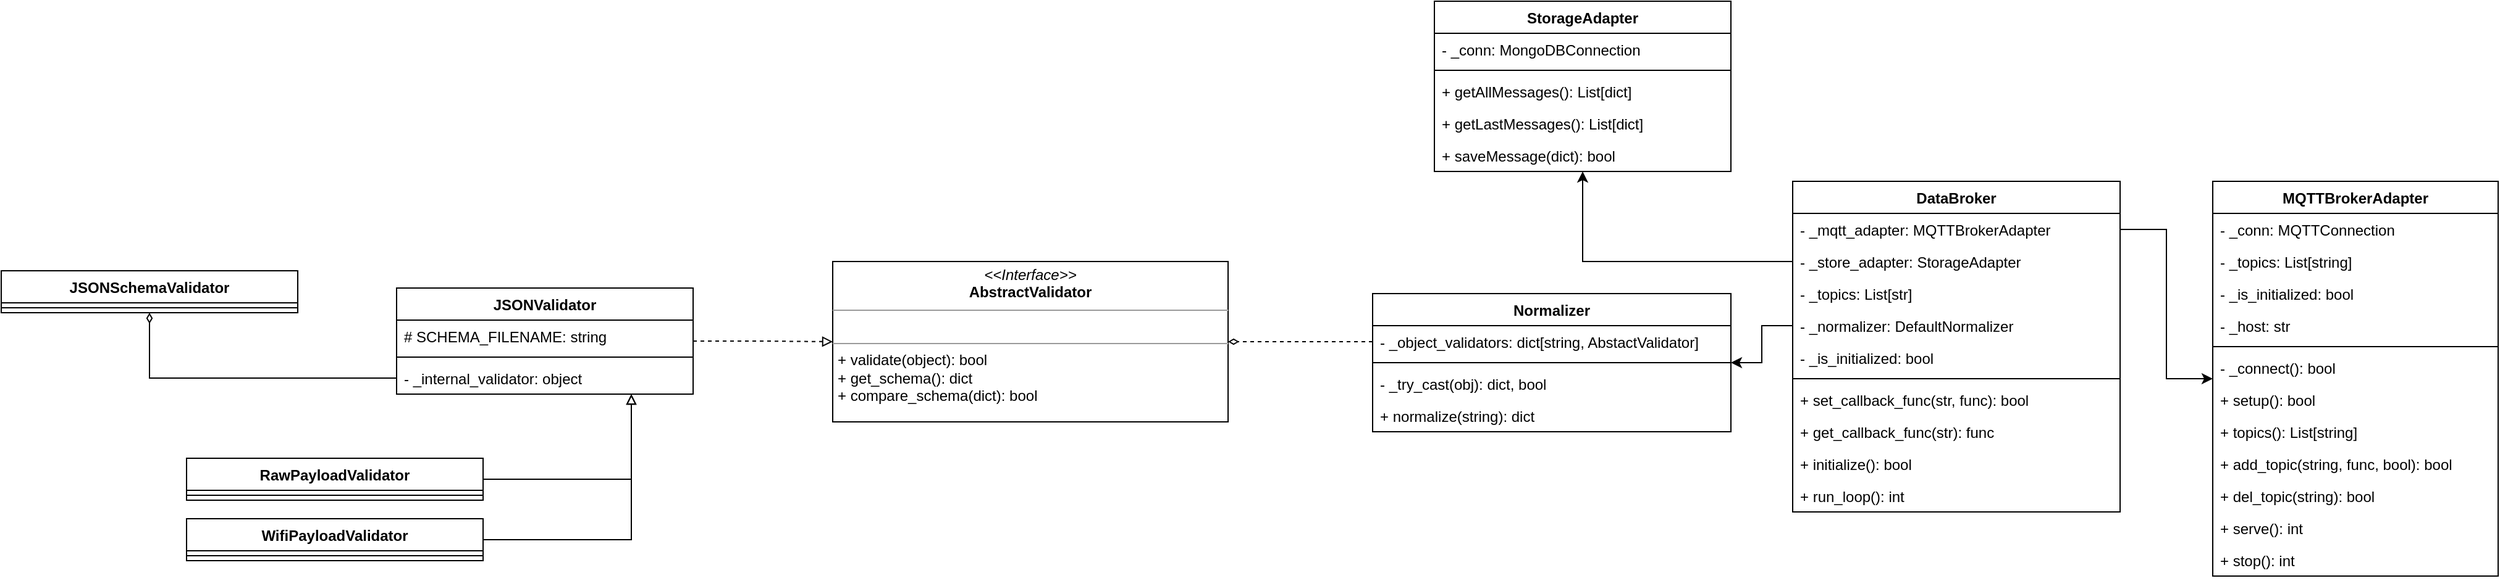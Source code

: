 <mxfile version="10.8.0" type="device"><diagram id="DZFPdz_ztI4GV9vEOH4T" name="all_classes"><mxGraphModel dx="2368" dy="819" grid="1" gridSize="10" guides="1" tooltips="1" connect="1" arrows="1" fold="1" page="1" pageScale="1" pageWidth="850" pageHeight="1100" math="0" shadow="0"><root><mxCell id="3fvJhXBKweQTrlt9AOnN-0"/><mxCell id="3fvJhXBKweQTrlt9AOnN-1" parent="3fvJhXBKweQTrlt9AOnN-0"/><mxCell id="3fvJhXBKweQTrlt9AOnN-2" value="DataBroker" style="swimlane;fontStyle=1;align=center;verticalAlign=top;childLayout=stackLayout;horizontal=1;startSize=26;horizontalStack=0;resizeParent=1;resizeParentMax=0;resizeLast=0;collapsible=1;marginBottom=0;" parent="3fvJhXBKweQTrlt9AOnN-1" vertex="1"><mxGeometry x="160" y="180" width="265" height="268" as="geometry"/></mxCell><mxCell id="YKArV5RmrtoIBr3Xbxb--21" value="- _mqtt_adapter: MQTTBrokerAdapter" style="text;strokeColor=none;fillColor=none;align=left;verticalAlign=top;spacingLeft=4;spacingRight=4;overflow=hidden;rotatable=0;points=[[0,0.5],[1,0.5]];portConstraint=eastwest;" parent="3fvJhXBKweQTrlt9AOnN-2" vertex="1"><mxGeometry y="26" width="265" height="26" as="geometry"/></mxCell><mxCell id="YKArV5RmrtoIBr3Xbxb--28" value="- _store_adapter: StorageAdapter" style="text;strokeColor=none;fillColor=none;align=left;verticalAlign=top;spacingLeft=4;spacingRight=4;overflow=hidden;rotatable=0;points=[[0,0.5],[1,0.5]];portConstraint=eastwest;" parent="3fvJhXBKweQTrlt9AOnN-2" vertex="1"><mxGeometry y="52" width="265" height="26" as="geometry"/></mxCell><mxCell id="7qmgxjor1V97-zCIX52k-4" value="- _topics: List[str]" style="text;strokeColor=none;fillColor=none;align=left;verticalAlign=top;spacingLeft=4;spacingRight=4;overflow=hidden;rotatable=0;points=[[0,0.5],[1,0.5]];portConstraint=eastwest;" parent="3fvJhXBKweQTrlt9AOnN-2" vertex="1"><mxGeometry y="78" width="265" height="26" as="geometry"/></mxCell><mxCell id="3fvJhXBKweQTrlt9AOnN-3" value="- _normalizer: DefaultNormalizer" style="text;strokeColor=none;fillColor=none;align=left;verticalAlign=top;spacingLeft=4;spacingRight=4;overflow=hidden;rotatable=0;points=[[0,0.5],[1,0.5]];portConstraint=eastwest;" parent="3fvJhXBKweQTrlt9AOnN-2" vertex="1"><mxGeometry y="104" width="265" height="26" as="geometry"/></mxCell><mxCell id="7qmgxjor1V97-zCIX52k-7" value="- _is_initialized: bool&#10;" style="text;strokeColor=none;fillColor=none;align=left;verticalAlign=top;spacingLeft=4;spacingRight=4;overflow=hidden;rotatable=0;points=[[0,0.5],[1,0.5]];portConstraint=eastwest;" parent="3fvJhXBKweQTrlt9AOnN-2" vertex="1"><mxGeometry y="130" width="265" height="26" as="geometry"/></mxCell><mxCell id="3fvJhXBKweQTrlt9AOnN-4" value="" style="line;strokeWidth=1;fillColor=none;align=left;verticalAlign=middle;spacingTop=-1;spacingLeft=3;spacingRight=3;rotatable=0;labelPosition=right;points=[];portConstraint=eastwest;" parent="3fvJhXBKweQTrlt9AOnN-2" vertex="1"><mxGeometry y="156" width="265" height="8" as="geometry"/></mxCell><mxCell id="7qmgxjor1V97-zCIX52k-8" value="+ set_callback_func(str, func): bool" style="text;strokeColor=none;fillColor=none;align=left;verticalAlign=top;spacingLeft=4;spacingRight=4;overflow=hidden;rotatable=0;points=[[0,0.5],[1,0.5]];portConstraint=eastwest;" parent="3fvJhXBKweQTrlt9AOnN-2" vertex="1"><mxGeometry y="164" width="265" height="26" as="geometry"/></mxCell><mxCell id="YKArV5RmrtoIBr3Xbxb--42" value="+ get_callback_func(str): func" style="text;strokeColor=none;fillColor=none;align=left;verticalAlign=top;spacingLeft=4;spacingRight=4;overflow=hidden;rotatable=0;points=[[0,0.5],[1,0.5]];portConstraint=eastwest;" parent="3fvJhXBKweQTrlt9AOnN-2" vertex="1"><mxGeometry y="190" width="265" height="26" as="geometry"/></mxCell><mxCell id="PxjM8JoBfaw8IO5f1kO8-0" value="+ initialize(): bool" style="text;strokeColor=none;fillColor=none;align=left;verticalAlign=top;spacingLeft=4;spacingRight=4;overflow=hidden;rotatable=0;points=[[0,0.5],[1,0.5]];portConstraint=eastwest;" parent="3fvJhXBKweQTrlt9AOnN-2" vertex="1"><mxGeometry y="216" width="265" height="26" as="geometry"/></mxCell><mxCell id="YKArV5RmrtoIBr3Xbxb--41" value="+ run_loop(): int" style="text;strokeColor=none;fillColor=none;align=left;verticalAlign=top;spacingLeft=4;spacingRight=4;overflow=hidden;rotatable=0;points=[[0,0.5],[1,0.5]];portConstraint=eastwest;" parent="3fvJhXBKweQTrlt9AOnN-2" vertex="1"><mxGeometry y="242" width="265" height="26" as="geometry"/></mxCell><mxCell id="YKArV5RmrtoIBr3Xbxb--0" value="MQTTBrokerAdapter" style="swimlane;fontStyle=1;align=center;verticalAlign=top;childLayout=stackLayout;horizontal=1;startSize=26;horizontalStack=0;resizeParent=1;resizeParentMax=0;resizeLast=0;collapsible=1;marginBottom=0;" parent="3fvJhXBKweQTrlt9AOnN-1" vertex="1"><mxGeometry x="500" y="180" width="231" height="320" as="geometry"/></mxCell><mxCell id="YKArV5RmrtoIBr3Xbxb--11" value="- _conn: MQTTConnection&#10;" style="text;strokeColor=none;fillColor=none;align=left;verticalAlign=top;spacingLeft=4;spacingRight=4;overflow=hidden;rotatable=0;points=[[0,0.5],[1,0.5]];portConstraint=eastwest;" parent="YKArV5RmrtoIBr3Xbxb--0" vertex="1"><mxGeometry y="26" width="231" height="26" as="geometry"/></mxCell><mxCell id="YKArV5RmrtoIBr3Xbxb--1" value="- _topics: List[string]&#10;" style="text;strokeColor=none;fillColor=none;align=left;verticalAlign=top;spacingLeft=4;spacingRight=4;overflow=hidden;rotatable=0;points=[[0,0.5],[1,0.5]];portConstraint=eastwest;" parent="YKArV5RmrtoIBr3Xbxb--0" vertex="1"><mxGeometry y="52" width="231" height="26" as="geometry"/></mxCell><mxCell id="7qmgxjor1V97-zCIX52k-1" value="- _is_initialized: bool&#10;" style="text;strokeColor=none;fillColor=none;align=left;verticalAlign=top;spacingLeft=4;spacingRight=4;overflow=hidden;rotatable=0;points=[[0,0.5],[1,0.5]];portConstraint=eastwest;" parent="YKArV5RmrtoIBr3Xbxb--0" vertex="1"><mxGeometry y="78" width="231" height="26" as="geometry"/></mxCell><mxCell id="7qmgxjor1V97-zCIX52k-2" value="- _host: str&#10;" style="text;strokeColor=none;fillColor=none;align=left;verticalAlign=top;spacingLeft=4;spacingRight=4;overflow=hidden;rotatable=0;points=[[0,0.5],[1,0.5]];portConstraint=eastwest;" parent="YKArV5RmrtoIBr3Xbxb--0" vertex="1"><mxGeometry y="104" width="231" height="26" as="geometry"/></mxCell><mxCell id="YKArV5RmrtoIBr3Xbxb--2" value="" style="line;strokeWidth=1;fillColor=none;align=left;verticalAlign=middle;spacingTop=-1;spacingLeft=3;spacingRight=3;rotatable=0;labelPosition=right;points=[];portConstraint=eastwest;" parent="YKArV5RmrtoIBr3Xbxb--0" vertex="1"><mxGeometry y="130" width="231" height="8" as="geometry"/></mxCell><mxCell id="YKArV5RmrtoIBr3Xbxb--12" value="- _connect(): bool" style="text;strokeColor=none;fillColor=none;align=left;verticalAlign=top;spacingLeft=4;spacingRight=4;overflow=hidden;rotatable=0;points=[[0,0.5],[1,0.5]];portConstraint=eastwest;" parent="YKArV5RmrtoIBr3Xbxb--0" vertex="1"><mxGeometry y="138" width="231" height="26" as="geometry"/></mxCell><mxCell id="2_ixu0XP-dh5fHz3Wtd_-22" value="+ setup(): bool" style="text;strokeColor=none;fillColor=none;align=left;verticalAlign=top;spacingLeft=4;spacingRight=4;overflow=hidden;rotatable=0;points=[[0,0.5],[1,0.5]];portConstraint=eastwest;" parent="YKArV5RmrtoIBr3Xbxb--0" vertex="1"><mxGeometry y="164" width="231" height="26" as="geometry"/></mxCell><mxCell id="YKArV5RmrtoIBr3Xbxb--14" value="+ topics(): List[string]" style="text;strokeColor=none;fillColor=none;align=left;verticalAlign=top;spacingLeft=4;spacingRight=4;overflow=hidden;rotatable=0;points=[[0,0.5],[1,0.5]];portConstraint=eastwest;" parent="YKArV5RmrtoIBr3Xbxb--0" vertex="1"><mxGeometry y="190" width="231" height="26" as="geometry"/></mxCell><mxCell id="YKArV5RmrtoIBr3Xbxb--15" value="+ add_topic(string, func, bool): bool" style="text;strokeColor=none;fillColor=none;align=left;verticalAlign=top;spacingLeft=4;spacingRight=4;overflow=hidden;rotatable=0;points=[[0,0.5],[1,0.5]];portConstraint=eastwest;" parent="YKArV5RmrtoIBr3Xbxb--0" vertex="1"><mxGeometry y="216" width="231" height="26" as="geometry"/></mxCell><mxCell id="YKArV5RmrtoIBr3Xbxb--16" value="+ del_topic(string): bool" style="text;strokeColor=none;fillColor=none;align=left;verticalAlign=top;spacingLeft=4;spacingRight=4;overflow=hidden;rotatable=0;points=[[0,0.5],[1,0.5]];portConstraint=eastwest;" parent="YKArV5RmrtoIBr3Xbxb--0" vertex="1"><mxGeometry y="242" width="231" height="26" as="geometry"/></mxCell><mxCell id="2_ixu0XP-dh5fHz3Wtd_-24" value="+ serve(): int" style="text;strokeColor=none;fillColor=none;align=left;verticalAlign=top;spacingLeft=4;spacingRight=4;overflow=hidden;rotatable=0;points=[[0,0.5],[1,0.5]];portConstraint=eastwest;" parent="YKArV5RmrtoIBr3Xbxb--0" vertex="1"><mxGeometry y="268" width="231" height="26" as="geometry"/></mxCell><mxCell id="2_ixu0XP-dh5fHz3Wtd_-23" value="+ stop(): int&#10;" style="text;strokeColor=none;fillColor=none;align=left;verticalAlign=top;spacingLeft=4;spacingRight=4;overflow=hidden;rotatable=0;points=[[0,0.5],[1,0.5]];portConstraint=eastwest;" parent="YKArV5RmrtoIBr3Xbxb--0" vertex="1"><mxGeometry y="294" width="231" height="26" as="geometry"/></mxCell><mxCell id="2_ixu0XP-dh5fHz3Wtd_-3" style="edgeStyle=orthogonalEdgeStyle;rounded=0;orthogonalLoop=1;jettySize=auto;html=1;endArrow=none;endFill=0;startArrow=block;startFill=0;" parent="3fvJhXBKweQTrlt9AOnN-1" source="YKArV5RmrtoIBr3Xbxb--4" target="NjrbxHyWgU-7uaqGN7TI-1" edge="1"><mxGeometry relative="1" as="geometry"><Array as="points"><mxPoint x="-780" y="421.5"/></Array></mxGeometry></mxCell><mxCell id="2_ixu0XP-dh5fHz3Wtd_-4" style="edgeStyle=orthogonalEdgeStyle;rounded=0;orthogonalLoop=1;jettySize=auto;html=1;endArrow=none;endFill=0;startArrow=block;startFill=0;" parent="3fvJhXBKweQTrlt9AOnN-1" source="YKArV5RmrtoIBr3Xbxb--4" target="NjrbxHyWgU-7uaqGN7TI-5" edge="1"><mxGeometry relative="1" as="geometry"><Array as="points"><mxPoint x="-780" y="470.5"/></Array></mxGeometry></mxCell><mxCell id="2_ixu0XP-dh5fHz3Wtd_-20" style="edgeStyle=orthogonalEdgeStyle;rounded=0;orthogonalLoop=1;jettySize=auto;html=1;startArrow=none;startFill=0;endArrow=block;endFill=0;dashed=1;" parent="3fvJhXBKweQTrlt9AOnN-1" source="YKArV5RmrtoIBr3Xbxb--4" target="XSxyeb2jUyXb1YF_1Cpq-0" edge="1"><mxGeometry relative="1" as="geometry"/></mxCell><mxCell id="YKArV5RmrtoIBr3Xbxb--4" value="JSONValidator" style="swimlane;fontStyle=1;align=center;verticalAlign=top;childLayout=stackLayout;horizontal=1;startSize=26;horizontalStack=0;resizeParent=1;resizeParentMax=0;resizeLast=0;collapsible=1;marginBottom=0;" parent="3fvJhXBKweQTrlt9AOnN-1" vertex="1"><mxGeometry x="-970" y="266.5" width="240" height="86" as="geometry"/></mxCell><mxCell id="2_ixu0XP-dh5fHz3Wtd_-16" value="# SCHEMA_FILENAME: string" style="text;strokeColor=none;fillColor=none;align=left;verticalAlign=top;spacingLeft=4;spacingRight=4;overflow=hidden;rotatable=0;points=[[0,0.5],[1,0.5]];portConstraint=eastwest;" parent="YKArV5RmrtoIBr3Xbxb--4" vertex="1"><mxGeometry y="26" width="240" height="26" as="geometry"/></mxCell><mxCell id="YKArV5RmrtoIBr3Xbxb--6" value="" style="line;strokeWidth=1;fillColor=none;align=left;verticalAlign=middle;spacingTop=-1;spacingLeft=3;spacingRight=3;rotatable=0;labelPosition=right;points=[];portConstraint=eastwest;" parent="YKArV5RmrtoIBr3Xbxb--4" vertex="1"><mxGeometry y="52" width="240" height="8" as="geometry"/></mxCell><mxCell id="YKArV5RmrtoIBr3Xbxb--5" value="- _internal_validator: object" style="text;strokeColor=none;fillColor=none;align=left;verticalAlign=top;spacingLeft=4;spacingRight=4;overflow=hidden;rotatable=0;points=[[0,0.5],[1,0.5]];portConstraint=eastwest;" parent="YKArV5RmrtoIBr3Xbxb--4" vertex="1"><mxGeometry y="60" width="240" height="26" as="geometry"/></mxCell><mxCell id="YKArV5RmrtoIBr3Xbxb--17" value="Normalizer" style="swimlane;fontStyle=1;align=center;verticalAlign=top;childLayout=stackLayout;horizontal=1;startSize=26;horizontalStack=0;resizeParent=1;resizeParentMax=0;resizeLast=0;collapsible=1;marginBottom=0;" parent="3fvJhXBKweQTrlt9AOnN-1" vertex="1"><mxGeometry x="-180" y="271" width="290" height="112" as="geometry"/></mxCell><mxCell id="YKArV5RmrtoIBr3Xbxb--18" value="- _object_validators: dict[string, AbstactValidator]&#10;" style="text;strokeColor=none;fillColor=none;align=left;verticalAlign=top;spacingLeft=4;spacingRight=4;overflow=hidden;rotatable=0;points=[[0,0.5],[1,0.5]];portConstraint=eastwest;" parent="YKArV5RmrtoIBr3Xbxb--17" vertex="1"><mxGeometry y="26" width="290" height="26" as="geometry"/></mxCell><mxCell id="YKArV5RmrtoIBr3Xbxb--19" value="" style="line;strokeWidth=1;fillColor=none;align=left;verticalAlign=middle;spacingTop=-1;spacingLeft=3;spacingRight=3;rotatable=0;labelPosition=right;points=[];portConstraint=eastwest;" parent="YKArV5RmrtoIBr3Xbxb--17" vertex="1"><mxGeometry y="52" width="290" height="8" as="geometry"/></mxCell><mxCell id="YKArV5RmrtoIBr3Xbxb--49" value="- _try_cast(obj): dict, bool" style="text;strokeColor=none;fillColor=none;align=left;verticalAlign=top;spacingLeft=4;spacingRight=4;overflow=hidden;rotatable=0;points=[[0,0.5],[1,0.5]];portConstraint=eastwest;" parent="YKArV5RmrtoIBr3Xbxb--17" vertex="1"><mxGeometry y="60" width="290" height="26" as="geometry"/></mxCell><mxCell id="YKArV5RmrtoIBr3Xbxb--20" value="+ normalize(string): dict" style="text;strokeColor=none;fillColor=none;align=left;verticalAlign=top;spacingLeft=4;spacingRight=4;overflow=hidden;rotatable=0;points=[[0,0.5],[1,0.5]];portConstraint=eastwest;" parent="YKArV5RmrtoIBr3Xbxb--17" vertex="1"><mxGeometry y="86" width="290" height="26" as="geometry"/></mxCell><mxCell id="YKArV5RmrtoIBr3Xbxb--22" value="StorageAdapter" style="swimlane;fontStyle=1;align=center;verticalAlign=top;childLayout=stackLayout;horizontal=1;startSize=26;horizontalStack=0;resizeParent=1;resizeParentMax=0;resizeLast=0;collapsible=1;marginBottom=0;" parent="3fvJhXBKweQTrlt9AOnN-1" vertex="1"><mxGeometry x="-130" y="34" width="240" height="138" as="geometry"/></mxCell><mxCell id="YKArV5RmrtoIBr3Xbxb--23" value="- _conn: MongoDBConnection" style="text;strokeColor=none;fillColor=none;align=left;verticalAlign=top;spacingLeft=4;spacingRight=4;overflow=hidden;rotatable=0;points=[[0,0.5],[1,0.5]];portConstraint=eastwest;" parent="YKArV5RmrtoIBr3Xbxb--22" vertex="1"><mxGeometry y="26" width="240" height="26" as="geometry"/></mxCell><mxCell id="YKArV5RmrtoIBr3Xbxb--24" value="" style="line;strokeWidth=1;fillColor=none;align=left;verticalAlign=middle;spacingTop=-1;spacingLeft=3;spacingRight=3;rotatable=0;labelPosition=right;points=[];portConstraint=eastwest;" parent="YKArV5RmrtoIBr3Xbxb--22" vertex="1"><mxGeometry y="52" width="240" height="8" as="geometry"/></mxCell><mxCell id="YKArV5RmrtoIBr3Xbxb--26" value="+ getAllMessages(): List[dict]" style="text;strokeColor=none;fillColor=none;align=left;verticalAlign=top;spacingLeft=4;spacingRight=4;overflow=hidden;rotatable=0;points=[[0,0.5],[1,0.5]];portConstraint=eastwest;" parent="YKArV5RmrtoIBr3Xbxb--22" vertex="1"><mxGeometry y="60" width="240" height="26" as="geometry"/></mxCell><mxCell id="YKArV5RmrtoIBr3Xbxb--27" value="+ getLastMessages(): List[dict]" style="text;strokeColor=none;fillColor=none;align=left;verticalAlign=top;spacingLeft=4;spacingRight=4;overflow=hidden;rotatable=0;points=[[0,0.5],[1,0.5]];portConstraint=eastwest;" parent="YKArV5RmrtoIBr3Xbxb--22" vertex="1"><mxGeometry y="86" width="240" height="26" as="geometry"/></mxCell><mxCell id="YKArV5RmrtoIBr3Xbxb--25" value="+ saveMessage(dict): bool" style="text;strokeColor=none;fillColor=none;align=left;verticalAlign=top;spacingLeft=4;spacingRight=4;overflow=hidden;rotatable=0;points=[[0,0.5],[1,0.5]];portConstraint=eastwest;" parent="YKArV5RmrtoIBr3Xbxb--22" vertex="1"><mxGeometry y="112" width="240" height="26" as="geometry"/></mxCell><mxCell id="YKArV5RmrtoIBr3Xbxb--44" style="edgeStyle=orthogonalEdgeStyle;rounded=0;orthogonalLoop=1;jettySize=auto;html=1;" parent="3fvJhXBKweQTrlt9AOnN-1" source="YKArV5RmrtoIBr3Xbxb--21" target="YKArV5RmrtoIBr3Xbxb--0" edge="1"><mxGeometry relative="1" as="geometry"/></mxCell><mxCell id="YKArV5RmrtoIBr3Xbxb--47" style="edgeStyle=orthogonalEdgeStyle;rounded=0;orthogonalLoop=1;jettySize=auto;html=1;" parent="3fvJhXBKweQTrlt9AOnN-1" source="YKArV5RmrtoIBr3Xbxb--28" target="YKArV5RmrtoIBr3Xbxb--22" edge="1"><mxGeometry relative="1" as="geometry"/></mxCell><mxCell id="YKArV5RmrtoIBr3Xbxb--48" style="edgeStyle=orthogonalEdgeStyle;rounded=0;orthogonalLoop=1;jettySize=auto;html=1;" parent="3fvJhXBKweQTrlt9AOnN-1" source="3fvJhXBKweQTrlt9AOnN-3" target="YKArV5RmrtoIBr3Xbxb--17" edge="1"><mxGeometry relative="1" as="geometry"/></mxCell><mxCell id="XSxyeb2jUyXb1YF_1Cpq-0" value="&lt;p style=&quot;margin: 0px ; margin-top: 4px ; text-align: center&quot;&gt;&lt;i&gt;&amp;lt;&amp;lt;Interface&amp;gt;&amp;gt;&lt;/i&gt;&lt;br&gt;&lt;b&gt;AbstractValidator&lt;/b&gt;&lt;/p&gt;&lt;hr size=&quot;1&quot;&gt;&lt;p style=&quot;margin: 0px ; margin-left: 4px&quot;&gt;&lt;br&gt;&lt;/p&gt;&lt;hr size=&quot;1&quot;&gt;&lt;p style=&quot;margin: 0px ; margin-left: 4px&quot;&gt;+ validate(object): bool&lt;br&gt;+ get_schema(): dict&lt;/p&gt;&lt;p style=&quot;margin: 0px ; margin-left: 4px&quot;&gt;&lt;span&gt;+ compare_schema(dict)&lt;/span&gt;&lt;span&gt;: bool&lt;/span&gt;&lt;/p&gt;" style="verticalAlign=top;align=left;overflow=fill;fontSize=12;fontFamily=Helvetica;html=1;rounded=0;shadow=0;comic=0;labelBackgroundColor=none;strokeColor=#000000;strokeWidth=1;fillColor=#ffffff;" parent="3fvJhXBKweQTrlt9AOnN-1" vertex="1"><mxGeometry x="-617" y="245" width="320" height="130" as="geometry"/></mxCell><mxCell id="NjrbxHyWgU-7uaqGN7TI-0" style="edgeStyle=orthogonalEdgeStyle;rounded=0;orthogonalLoop=1;jettySize=auto;html=1;dashed=1;endArrow=diamondThin;endFill=0;" parent="3fvJhXBKweQTrlt9AOnN-1" source="YKArV5RmrtoIBr3Xbxb--18" target="XSxyeb2jUyXb1YF_1Cpq-0" edge="1"><mxGeometry relative="1" as="geometry"/></mxCell><mxCell id="NjrbxHyWgU-7uaqGN7TI-1" value="RawPayloadValidator" style="swimlane;fontStyle=1;align=center;verticalAlign=top;childLayout=stackLayout;horizontal=1;startSize=26;horizontalStack=0;resizeParent=1;resizeParentMax=0;resizeLast=0;collapsible=1;marginBottom=0;" parent="3fvJhXBKweQTrlt9AOnN-1" vertex="1"><mxGeometry x="-1140" y="404.5" width="240" height="34" as="geometry"/></mxCell><mxCell id="NjrbxHyWgU-7uaqGN7TI-3" value="" style="line;strokeWidth=1;fillColor=none;align=left;verticalAlign=middle;spacingTop=-1;spacingLeft=3;spacingRight=3;rotatable=0;labelPosition=right;points=[];portConstraint=eastwest;" parent="NjrbxHyWgU-7uaqGN7TI-1" vertex="1"><mxGeometry y="26" width="240" height="8" as="geometry"/></mxCell><mxCell id="NjrbxHyWgU-7uaqGN7TI-5" value="WifiPayloadValidator" style="swimlane;fontStyle=1;align=center;verticalAlign=top;childLayout=stackLayout;horizontal=1;startSize=26;horizontalStack=0;resizeParent=1;resizeParentMax=0;resizeLast=0;collapsible=1;marginBottom=0;" parent="3fvJhXBKweQTrlt9AOnN-1" vertex="1"><mxGeometry x="-1140" y="453.5" width="240" height="34" as="geometry"/></mxCell><mxCell id="NjrbxHyWgU-7uaqGN7TI-7" value="" style="line;strokeWidth=1;fillColor=none;align=left;verticalAlign=middle;spacingTop=-1;spacingLeft=3;spacingRight=3;rotatable=0;labelPosition=right;points=[];portConstraint=eastwest;" parent="NjrbxHyWgU-7uaqGN7TI-5" vertex="1"><mxGeometry y="26" width="240" height="8" as="geometry"/></mxCell><mxCell id="2_ixu0XP-dh5fHz3Wtd_-6" value="JSONSchemaValidator" style="swimlane;fontStyle=1;align=center;verticalAlign=top;childLayout=stackLayout;horizontal=1;startSize=26;horizontalStack=0;resizeParent=1;resizeParentMax=0;resizeLast=0;collapsible=1;marginBottom=0;" parent="3fvJhXBKweQTrlt9AOnN-1" vertex="1"><mxGeometry x="-1290" y="252.5" width="240" height="34" as="geometry"/></mxCell><mxCell id="2_ixu0XP-dh5fHz3Wtd_-8" value="" style="line;strokeWidth=1;fillColor=none;align=left;verticalAlign=middle;spacingTop=-1;spacingLeft=3;spacingRight=3;rotatable=0;labelPosition=right;points=[];portConstraint=eastwest;" parent="2_ixu0XP-dh5fHz3Wtd_-6" vertex="1"><mxGeometry y="26" width="240" height="8" as="geometry"/></mxCell><mxCell id="2_ixu0XP-dh5fHz3Wtd_-11" style="edgeStyle=orthogonalEdgeStyle;rounded=0;orthogonalLoop=1;jettySize=auto;html=1;endArrow=diamondThin;endFill=0;" parent="3fvJhXBKweQTrlt9AOnN-1" source="YKArV5RmrtoIBr3Xbxb--5" target="2_ixu0XP-dh5fHz3Wtd_-6" edge="1"><mxGeometry relative="1" as="geometry"/></mxCell></root></mxGraphModel></diagram></mxfile>